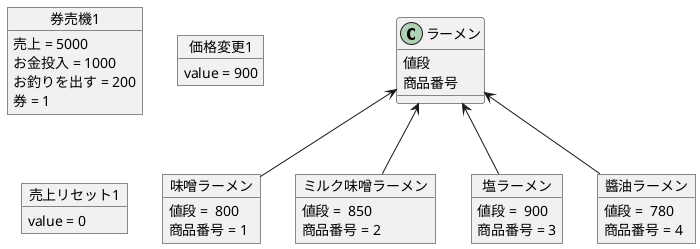 @startuml 券売機
class "ラーメン" as Ramen{
   値段
   商品番号
}

object "味噌ラーメン" as Miso{
   値段 =  800
   商品番号 = 1
}

object "ミルク味噌ラーメン" as Milk{
   値段 =  850
   商品番号 = 2
}

object "塩ラーメン" as sio{
   値段 =  900
   商品番号 = 3
}

object "醬油ラーメン" as syouyu{
   値段 =  780
   商品番号 = 4
}

object "券売機1" as Machine1 {
  売上 = 5000
  お金投入 = 1000
  お釣りを出す = 200
  券 = 1
}

object "価格変更1" as PriceChange1 {
  value = 900
}

object "売上リセット1" as SalesReset1 {
  value = 0
}

Ramen <-- Miso
Ramen <-- sio
Ramen <-- Milk
Ramen <-- syouyu

@enduml